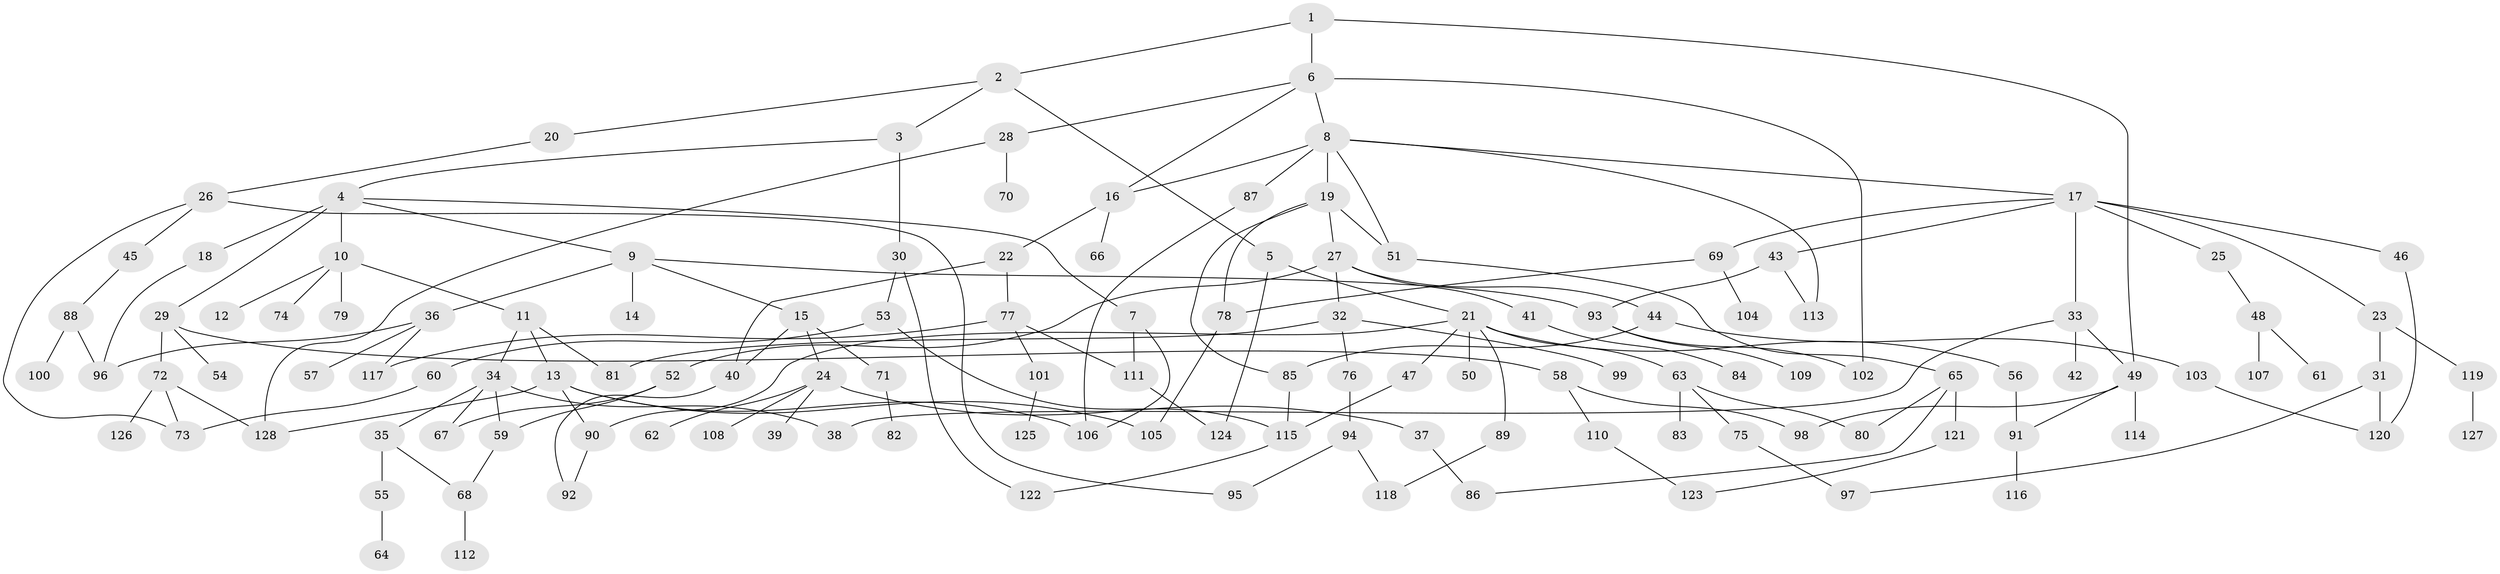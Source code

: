 // coarse degree distribution, {3: 0.36363636363636365, 5: 0.03896103896103896, 7: 0.03896103896103896, 4: 0.14285714285714285, 2: 0.22077922077922077, 6: 0.03896103896103896, 1: 0.15584415584415584}
// Generated by graph-tools (version 1.1) at 2025/36/03/04/25 23:36:02]
// undirected, 128 vertices, 168 edges
graph export_dot {
  node [color=gray90,style=filled];
  1;
  2;
  3;
  4;
  5;
  6;
  7;
  8;
  9;
  10;
  11;
  12;
  13;
  14;
  15;
  16;
  17;
  18;
  19;
  20;
  21;
  22;
  23;
  24;
  25;
  26;
  27;
  28;
  29;
  30;
  31;
  32;
  33;
  34;
  35;
  36;
  37;
  38;
  39;
  40;
  41;
  42;
  43;
  44;
  45;
  46;
  47;
  48;
  49;
  50;
  51;
  52;
  53;
  54;
  55;
  56;
  57;
  58;
  59;
  60;
  61;
  62;
  63;
  64;
  65;
  66;
  67;
  68;
  69;
  70;
  71;
  72;
  73;
  74;
  75;
  76;
  77;
  78;
  79;
  80;
  81;
  82;
  83;
  84;
  85;
  86;
  87;
  88;
  89;
  90;
  91;
  92;
  93;
  94;
  95;
  96;
  97;
  98;
  99;
  100;
  101;
  102;
  103;
  104;
  105;
  106;
  107;
  108;
  109;
  110;
  111;
  112;
  113;
  114;
  115;
  116;
  117;
  118;
  119;
  120;
  121;
  122;
  123;
  124;
  125;
  126;
  127;
  128;
  1 -- 2;
  1 -- 6;
  1 -- 49;
  2 -- 3;
  2 -- 5;
  2 -- 20;
  3 -- 4;
  3 -- 30;
  4 -- 7;
  4 -- 9;
  4 -- 10;
  4 -- 18;
  4 -- 29;
  5 -- 21;
  5 -- 124;
  6 -- 8;
  6 -- 16;
  6 -- 28;
  6 -- 102;
  7 -- 111;
  7 -- 106;
  8 -- 17;
  8 -- 19;
  8 -- 51;
  8 -- 87;
  8 -- 113;
  8 -- 16;
  9 -- 14;
  9 -- 15;
  9 -- 36;
  9 -- 93;
  10 -- 11;
  10 -- 12;
  10 -- 74;
  10 -- 79;
  11 -- 13;
  11 -- 34;
  11 -- 81;
  13 -- 106;
  13 -- 128;
  13 -- 105;
  13 -- 90;
  15 -- 24;
  15 -- 40;
  15 -- 71;
  16 -- 22;
  16 -- 66;
  17 -- 23;
  17 -- 25;
  17 -- 33;
  17 -- 43;
  17 -- 46;
  17 -- 69;
  18 -- 96;
  19 -- 27;
  19 -- 85;
  19 -- 51;
  19 -- 78;
  20 -- 26;
  21 -- 47;
  21 -- 50;
  21 -- 56;
  21 -- 63;
  21 -- 89;
  21 -- 90;
  22 -- 77;
  22 -- 40;
  23 -- 31;
  23 -- 119;
  24 -- 37;
  24 -- 39;
  24 -- 62;
  24 -- 108;
  25 -- 48;
  26 -- 45;
  26 -- 73;
  26 -- 95;
  27 -- 32;
  27 -- 41;
  27 -- 44;
  27 -- 52;
  28 -- 70;
  28 -- 128;
  29 -- 54;
  29 -- 58;
  29 -- 72;
  30 -- 53;
  30 -- 122;
  31 -- 97;
  31 -- 120;
  32 -- 76;
  32 -- 99;
  32 -- 81;
  33 -- 38;
  33 -- 42;
  33 -- 49;
  34 -- 35;
  34 -- 59;
  34 -- 67;
  34 -- 38;
  35 -- 55;
  35 -- 68;
  36 -- 57;
  36 -- 117;
  36 -- 96;
  37 -- 86;
  40 -- 92;
  41 -- 84;
  43 -- 93;
  43 -- 113;
  44 -- 103;
  44 -- 85;
  45 -- 88;
  46 -- 120;
  47 -- 115;
  48 -- 61;
  48 -- 107;
  49 -- 91;
  49 -- 114;
  49 -- 98;
  51 -- 65;
  52 -- 67;
  52 -- 59;
  53 -- 60;
  53 -- 115;
  55 -- 64;
  56 -- 91;
  58 -- 98;
  58 -- 110;
  59 -- 68;
  60 -- 73;
  63 -- 75;
  63 -- 83;
  63 -- 80;
  65 -- 80;
  65 -- 121;
  65 -- 86;
  68 -- 112;
  69 -- 78;
  69 -- 104;
  71 -- 82;
  72 -- 126;
  72 -- 128;
  72 -- 73;
  75 -- 97;
  76 -- 94;
  77 -- 101;
  77 -- 117;
  77 -- 111;
  78 -- 105;
  85 -- 115;
  87 -- 106;
  88 -- 96;
  88 -- 100;
  89 -- 118;
  90 -- 92;
  91 -- 116;
  93 -- 109;
  93 -- 102;
  94 -- 95;
  94 -- 118;
  101 -- 125;
  103 -- 120;
  110 -- 123;
  111 -- 124;
  115 -- 122;
  119 -- 127;
  121 -- 123;
}

